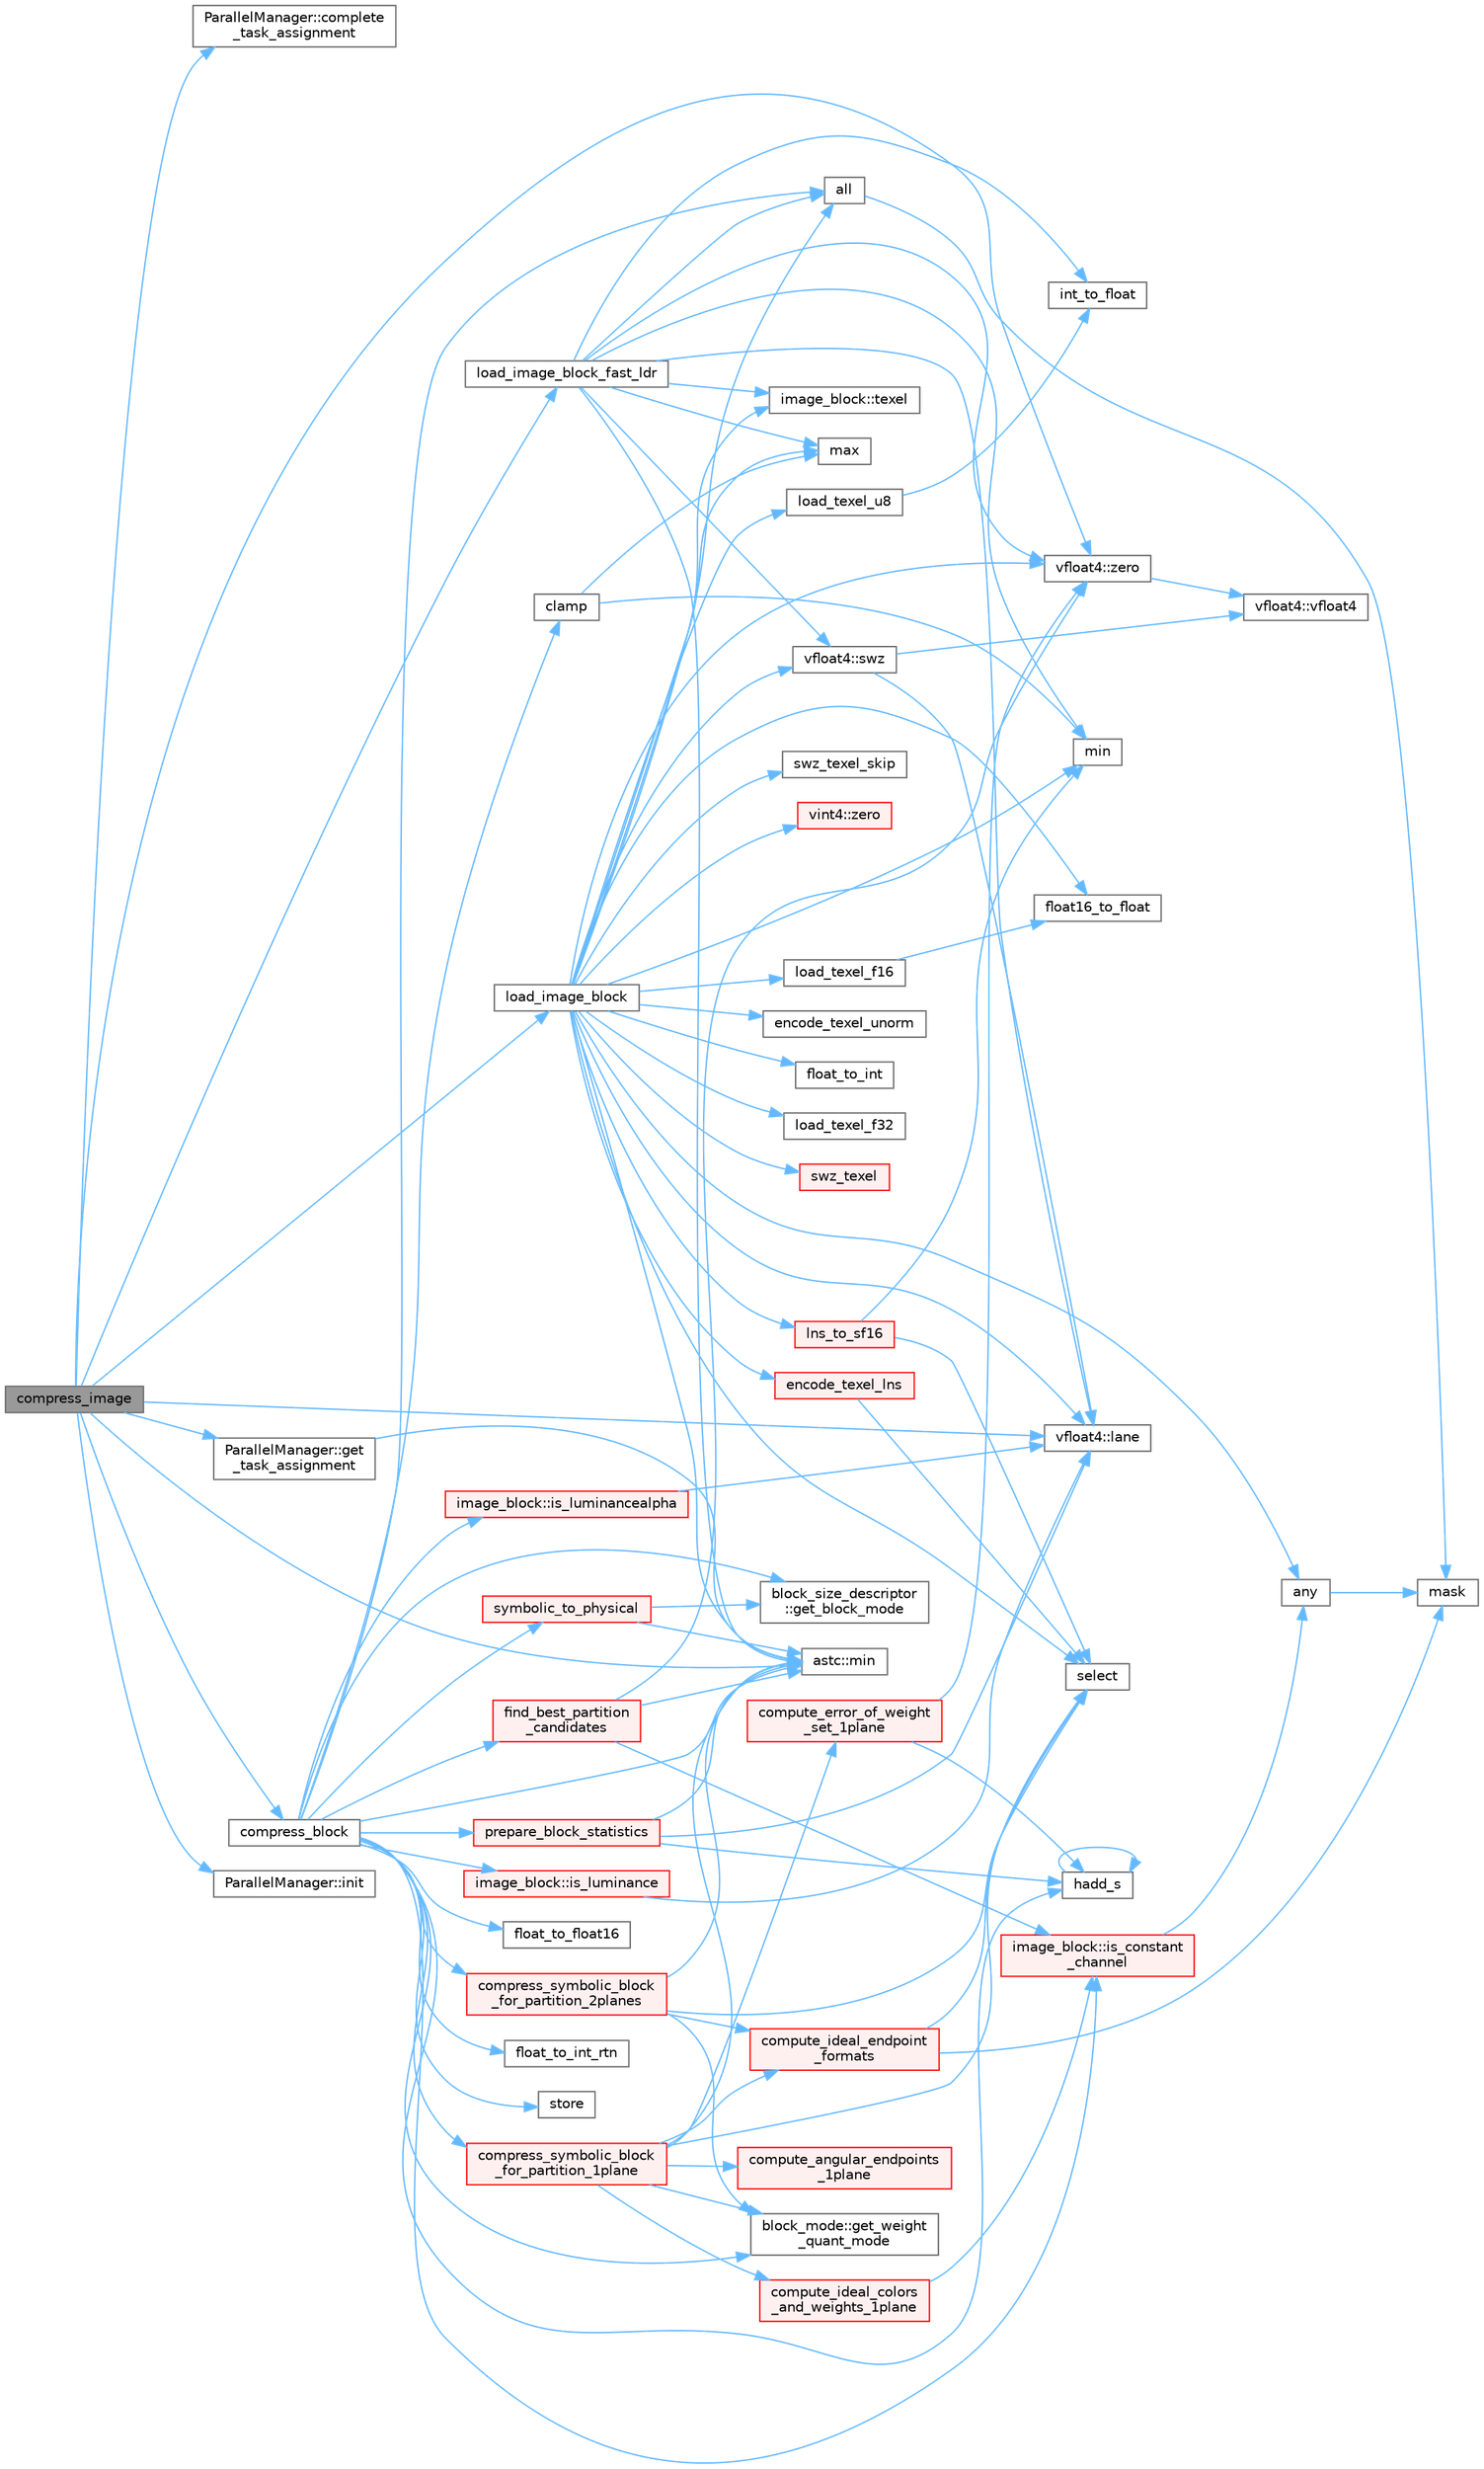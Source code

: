 digraph "compress_image"
{
 // LATEX_PDF_SIZE
  bgcolor="transparent";
  edge [fontname=Helvetica,fontsize=10,labelfontname=Helvetica,labelfontsize=10];
  node [fontname=Helvetica,fontsize=10,shape=box,height=0.2,width=0.4];
  rankdir="LR";
  Node1 [id="Node000001",label="compress_image",height=0.2,width=0.4,color="gray40", fillcolor="grey60", style="filled", fontcolor="black",tooltip="Compress an image, after any preflight has completed."];
  Node1 -> Node2 [id="edge1_Node000001_Node000002",color="steelblue1",style="solid",tooltip=" "];
  Node2 [id="Node000002",label="ParallelManager::complete\l_task_assignment",height=0.2,width=0.4,color="grey40", fillcolor="white", style="filled",URL="$class_parallel_manager.html#a5236e474ddffa7f805e425f1dc660d1c",tooltip="Complete a task assignment."];
  Node1 -> Node3 [id="edge2_Node000001_Node000003",color="steelblue1",style="solid",tooltip=" "];
  Node3 [id="Node000003",label="compress_block",height=0.2,width=0.4,color="grey40", fillcolor="white", style="filled",URL="$astcenc__compress__symbolic_8cpp.html#a579b9a2ceeecda2fb3abe63b8311df1c",tooltip="Compress an image block into a physical block."];
  Node3 -> Node4 [id="edge3_Node000003_Node000004",color="steelblue1",style="solid",tooltip=" "];
  Node4 [id="Node000004",label="all",height=0.2,width=0.4,color="grey40", fillcolor="white", style="filled",URL="$astcenc__vecmathlib__avx2__8_8h.html#ad93dff3341cbbeed568d4bd6dc4ef87c",tooltip="True if all lanes are enabled, false otherwise."];
  Node4 -> Node5 [id="edge4_Node000004_Node000005",color="steelblue1",style="solid",tooltip=" "];
  Node5 [id="Node000005",label="mask",height=0.2,width=0.4,color="grey40", fillcolor="white", style="filled",URL="$astcenc__vecmathlib__avx2__8_8h.html#ad922a3ed6098767968916265154b6f82",tooltip="Return a 8-bit mask code indicating mask status."];
  Node3 -> Node6 [id="edge5_Node000003_Node000006",color="steelblue1",style="solid",tooltip=" "];
  Node6 [id="Node000006",label="clamp",height=0.2,width=0.4,color="grey40", fillcolor="white", style="filled",URL="$astcenc__vecmathlib__avx2__8_8h.html#ae91c0bb0ebd82ed2a7fa7aa915f6e76e",tooltip="Return the clamped value between min and max."];
  Node6 -> Node7 [id="edge6_Node000006_Node000007",color="steelblue1",style="solid",tooltip=" "];
  Node7 [id="Node000007",label="max",height=0.2,width=0.4,color="grey40", fillcolor="white", style="filled",URL="$astcenc__vecmathlib__avx2__8_8h.html#aa162915c044e97cc1f6d630338761fd3",tooltip="Return the max vector of two vectors."];
  Node6 -> Node8 [id="edge7_Node000006_Node000008",color="steelblue1",style="solid",tooltip=" "];
  Node8 [id="Node000008",label="min",height=0.2,width=0.4,color="grey40", fillcolor="white", style="filled",URL="$astcenc__vecmathlib__avx2__8_8h.html#a165b3db4e7ced1551e1880a01a01150b",tooltip="Return the min vector of two vectors."];
  Node3 -> Node9 [id="edge8_Node000003_Node000009",color="steelblue1",style="solid",tooltip=" "];
  Node9 [id="Node000009",label="compress_symbolic_block\l_for_partition_1plane",height=0.2,width=0.4,color="red", fillcolor="#FFF0F0", style="filled",URL="$astcenc__compress__symbolic_8cpp.html#af5f518a15600c71922e69267dea2db99",tooltip="Compress a block using a chosen partitioning and 1 plane of weights."];
  Node9 -> Node10 [id="edge9_Node000009_Node000010",color="steelblue1",style="solid",tooltip=" "];
  Node10 [id="Node000010",label="compute_angular_endpoints\l_1plane",height=0.2,width=0.4,color="red", fillcolor="#FFF0F0", style="filled",URL="$astcenc__weight__align_8cpp.html#af1b151d02c3af92eb002dc7172111233",tooltip="Compute the angular endpoints for one plane for each block mode."];
  Node9 -> Node32 [id="edge10_Node000009_Node000032",color="steelblue1",style="solid",tooltip=" "];
  Node32 [id="Node000032",label="compute_error_of_weight\l_set_1plane",height=0.2,width=0.4,color="red", fillcolor="#FFF0F0", style="filled",URL="$astcenc__ideal__endpoints__and__weights_8cpp.html#aa4077e6408620eefddd42b7e159dc93c",tooltip="Compute the error of a decimated weight set for 1 plane."];
  Node32 -> Node37 [id="edge11_Node000032_Node000037",color="steelblue1",style="solid",tooltip=" "];
  Node37 [id="Node000037",label="hadd_s",height=0.2,width=0.4,color="grey40", fillcolor="white", style="filled",URL="$astcenc__vecmathlib__avx2__8_8h.html#aacd26478e4fe1f97a5d47e8adaacc898",tooltip="Return the horizontal sum of a vector."];
  Node37 -> Node37 [id="edge12_Node000037_Node000037",color="steelblue1",style="solid",tooltip=" "];
  Node32 -> Node22 [id="edge13_Node000032_Node000022",color="steelblue1",style="solid",tooltip=" "];
  Node22 [id="Node000022",label="vfloat4::zero",height=0.2,width=0.4,color="grey40", fillcolor="white", style="filled",URL="$structvfloat4.html#a04b5f338012dab6be0b2bd7910fcbcae",tooltip="Factory that returns a vector of zeros."];
  Node22 -> Node23 [id="edge14_Node000022_Node000023",color="steelblue1",style="solid",tooltip=" "];
  Node23 [id="Node000023",label="vfloat4::vfloat4",height=0.2,width=0.4,color="grey40", fillcolor="white", style="filled",URL="$structvfloat4.html#a9df51cb30b68d6d51ca607e64aa1ebf0",tooltip="Construct from zero-initialized value."];
  Node9 -> Node38 [id="edge15_Node000009_Node000038",color="steelblue1",style="solid",tooltip=" "];
  Node38 [id="Node000038",label="compute_ideal_colors\l_and_weights_1plane",height=0.2,width=0.4,color="red", fillcolor="#FFF0F0", style="filled",URL="$astcenc__ideal__endpoints__and__weights_8cpp.html#afa8cab65d4b6f0cbece52eec38aed523",tooltip="Compute ideal endpoint colors and weights for 1 plane of weights."];
  Node38 -> Node66 [id="edge16_Node000038_Node000066",color="steelblue1",style="solid",tooltip=" "];
  Node66 [id="Node000066",label="image_block::is_constant\l_channel",height=0.2,width=0.4,color="red", fillcolor="#FFF0F0", style="filled",URL="$structimage__block.html#ae3c0735355d378591db6cb7a011e381a",tooltip="Test if a single color channel is constant across the block."];
  Node66 -> Node67 [id="edge17_Node000066_Node000067",color="steelblue1",style="solid",tooltip=" "];
  Node67 [id="Node000067",label="any",height=0.2,width=0.4,color="grey40", fillcolor="white", style="filled",URL="$astcenc__vecmathlib__avx2__8_8h.html#a1fcb81537a701f246e75fa622c2dd8ee",tooltip="True if any lanes are enabled, false otherwise."];
  Node67 -> Node5 [id="edge18_Node000067_Node000005",color="steelblue1",style="solid",tooltip=" "];
  Node9 -> Node68 [id="edge19_Node000009_Node000068",color="steelblue1",style="solid",tooltip=" "];
  Node68 [id="Node000068",label="compute_ideal_endpoint\l_formats",height=0.2,width=0.4,color="red", fillcolor="#FFF0F0", style="filled",URL="$astcenc__pick__best__endpoint__format_8cpp.html#a81c7b68e8c7b82a5ff718f21bd4f3c35",tooltip="Identify, for each mode, which set of color endpoint produces the best result."];
  Node68 -> Node5 [id="edge20_Node000068_Node000005",color="steelblue1",style="solid",tooltip=" "];
  Node68 -> Node19 [id="edge21_Node000068_Node000019",color="steelblue1",style="solid",tooltip=" "];
  Node19 [id="Node000019",label="select",height=0.2,width=0.4,color="grey40", fillcolor="white", style="filled",URL="$astcenc__vecmathlib__avx2__8_8h.html#a844ab5b69b84569f033be33bf5fb9fbc",tooltip="Return lanes from b if cond is set, else a."];
  Node9 -> Node137 [id="edge22_Node000009_Node000137",color="steelblue1",style="solid",tooltip=" "];
  Node137 [id="Node000137",label="block_mode::get_weight\l_quant_mode",height=0.2,width=0.4,color="grey40", fillcolor="white", style="filled",URL="$structblock__mode.html#a760578093fb16da4932bc26d2d5c1837",tooltip="Get the weight quantization used by this block mode."];
  Node9 -> Node56 [id="edge23_Node000009_Node000056",color="steelblue1",style="solid",tooltip=" "];
  Node56 [id="Node000056",label="astc::min",height=0.2,width=0.4,color="grey40", fillcolor="white", style="filled",URL="$namespaceastc.html#af78c0d31374aa9923633a3a2abf8d738",tooltip="Return the minimum of two values."];
  Node9 -> Node19 [id="edge24_Node000009_Node000019",color="steelblue1",style="solid",tooltip=" "];
  Node3 -> Node175 [id="edge25_Node000003_Node000175",color="steelblue1",style="solid",tooltip=" "];
  Node175 [id="Node000175",label="compress_symbolic_block\l_for_partition_2planes",height=0.2,width=0.4,color="red", fillcolor="#FFF0F0", style="filled",URL="$astcenc__compress__symbolic_8cpp.html#af11a976c8ea386db054bef472ce0667c",tooltip="Compress a block using a chosen partitioning and 2 planes of weights."];
  Node175 -> Node68 [id="edge26_Node000175_Node000068",color="steelblue1",style="solid",tooltip=" "];
  Node175 -> Node137 [id="edge27_Node000175_Node000137",color="steelblue1",style="solid",tooltip=" "];
  Node175 -> Node56 [id="edge28_Node000175_Node000056",color="steelblue1",style="solid",tooltip=" "];
  Node175 -> Node19 [id="edge29_Node000175_Node000019",color="steelblue1",style="solid",tooltip=" "];
  Node3 -> Node187 [id="edge30_Node000003_Node000187",color="steelblue1",style="solid",tooltip=" "];
  Node187 [id="Node000187",label="find_best_partition\l_candidates",height=0.2,width=0.4,color="red", fillcolor="#FFF0F0", style="filled",URL="$astcenc__find__best__partitioning_8cpp.html#a7577b3047a3f9f0fe44fd579f5450630",tooltip="Find the best set of partitions to trial for a given block."];
  Node187 -> Node66 [id="edge31_Node000187_Node000066",color="steelblue1",style="solid",tooltip=" "];
  Node187 -> Node56 [id="edge32_Node000187_Node000056",color="steelblue1",style="solid",tooltip=" "];
  Node187 -> Node22 [id="edge33_Node000187_Node000022",color="steelblue1",style="solid",tooltip=" "];
  Node3 -> Node202 [id="edge34_Node000003_Node000202",color="steelblue1",style="solid",tooltip=" "];
  Node202 [id="Node000202",label="float_to_float16",height=0.2,width=0.4,color="grey40", fillcolor="white", style="filled",URL="$astcenc__vecmathlib__neon__4_8h.html#ae8701a3f44d7b99016d54c3d6ee27581",tooltip="Return a float16 value for a float vector, using round-to-nearest."];
  Node3 -> Node155 [id="edge35_Node000003_Node000155",color="steelblue1",style="solid",tooltip=" "];
  Node155 [id="Node000155",label="float_to_int_rtn",height=0.2,width=0.4,color="grey40", fillcolor="white", style="filled",URL="$astcenc__vecmathlib__avx2__8_8h.html#a598d6ea3ba27a788b12341a5263c7881",tooltip="Return a integer value for a float vector, using round-to-nearest."];
  Node3 -> Node101 [id="edge36_Node000003_Node000101",color="steelblue1",style="solid",tooltip=" "];
  Node101 [id="Node000101",label="block_size_descriptor\l::get_block_mode",height=0.2,width=0.4,color="grey40", fillcolor="white", style="filled",URL="$structblock__size__descriptor.html#a13608eb55e48c96b6243f4830278ebf3",tooltip="Get the block mode structure for index block_mode."];
  Node3 -> Node137 [id="edge37_Node000003_Node000137",color="steelblue1",style="solid",tooltip=" "];
  Node3 -> Node37 [id="edge38_Node000003_Node000037",color="steelblue1",style="solid",tooltip=" "];
  Node3 -> Node66 [id="edge39_Node000003_Node000066",color="steelblue1",style="solid",tooltip=" "];
  Node3 -> Node81 [id="edge40_Node000003_Node000081",color="steelblue1",style="solid",tooltip=" "];
  Node81 [id="Node000081",label="image_block::is_luminance",height=0.2,width=0.4,color="red", fillcolor="#FFF0F0", style="filled",URL="$structimage__block.html#ac3e154e58086017c6e405b8cc7e52c9f",tooltip="Test if this block is a luminance block with constant 1.0 alpha."];
  Node81 -> Node28 [id="edge41_Node000081_Node000028",color="steelblue1",style="solid",tooltip=" "];
  Node28 [id="Node000028",label="vfloat4::lane",height=0.2,width=0.4,color="grey40", fillcolor="white", style="filled",URL="$structvfloat4.html#a04462a7815432c6bc3ce1b5e5d11e4fc",tooltip="Get the scalar value of a single lane."];
  Node3 -> Node203 [id="edge42_Node000003_Node000203",color="steelblue1",style="solid",tooltip=" "];
  Node203 [id="Node000203",label="image_block::is_luminancealpha",height=0.2,width=0.4,color="red", fillcolor="#FFF0F0", style="filled",URL="$structimage__block.html#aa7f3d29c2f755e47a887d090c5997880",tooltip="Test if this block is a luminance block with variable alpha."];
  Node203 -> Node28 [id="edge43_Node000203_Node000028",color="steelblue1",style="solid",tooltip=" "];
  Node3 -> Node56 [id="edge44_Node000003_Node000056",color="steelblue1",style="solid",tooltip=" "];
  Node3 -> Node204 [id="edge45_Node000003_Node000204",color="steelblue1",style="solid",tooltip=" "];
  Node204 [id="Node000204",label="prepare_block_statistics",height=0.2,width=0.4,color="red", fillcolor="#FFF0F0", style="filled",URL="$astcenc__compress__symbolic_8cpp.html#a6ac5bc5977155d0c8433492cd1985ce6",tooltip="Determine the lowest cross-channel correlation factor."];
  Node204 -> Node37 [id="edge46_Node000204_Node000037",color="steelblue1",style="solid",tooltip=" "];
  Node204 -> Node28 [id="edge47_Node000204_Node000028",color="steelblue1",style="solid",tooltip=" "];
  Node204 -> Node56 [id="edge48_Node000204_Node000056",color="steelblue1",style="solid",tooltip=" "];
  Node3 -> Node132 [id="edge49_Node000003_Node000132",color="steelblue1",style="solid",tooltip=" "];
  Node132 [id="Node000132",label="store",height=0.2,width=0.4,color="grey40", fillcolor="white", style="filled",URL="$astcenc__vecmathlib__avx2__8_8h.html#a61add2970baac5cf6b04177472ae1ed1",tooltip="Store a vector to an unaligned memory address."];
  Node3 -> Node206 [id="edge50_Node000003_Node000206",color="steelblue1",style="solid",tooltip=" "];
  Node206 [id="Node000206",label="symbolic_to_physical",height=0.2,width=0.4,color="red", fillcolor="#FFF0F0", style="filled",URL="$astcenc__symbolic__physical_8cpp.html#af7b1f1696c0ee5cbfd6f2546fa400011",tooltip="Convert a symbolic representation into a binary physical encoding."];
  Node206 -> Node101 [id="edge51_Node000206_Node000101",color="steelblue1",style="solid",tooltip=" "];
  Node206 -> Node56 [id="edge52_Node000206_Node000056",color="steelblue1",style="solid",tooltip=" "];
  Node1 -> Node213 [id="edge53_Node000001_Node000213",color="steelblue1",style="solid",tooltip=" "];
  Node213 [id="Node000213",label="ParallelManager::get\l_task_assignment",height=0.2,width=0.4,color="grey40", fillcolor="white", style="filled",URL="$class_parallel_manager.html#ae0bb955f3fa52427590633355f0da01c",tooltip="Request a task assignment."];
  Node213 -> Node56 [id="edge54_Node000213_Node000056",color="steelblue1",style="solid",tooltip=" "];
  Node1 -> Node214 [id="edge55_Node000001_Node000214",color="steelblue1",style="solid",tooltip=" "];
  Node214 [id="Node000214",label="ParallelManager::init",height=0.2,width=0.4,color="grey40", fillcolor="white", style="filled",URL="$class_parallel_manager.html#af5c7b0a9139c6f1709ead3f135f0a861",tooltip="Trigger the pipeline stage init step."];
  Node1 -> Node28 [id="edge56_Node000001_Node000028",color="steelblue1",style="solid",tooltip=" "];
  Node1 -> Node215 [id="edge57_Node000001_Node000215",color="steelblue1",style="solid",tooltip=" "];
  Node215 [id="Node000215",label="load_image_block",height=0.2,width=0.4,color="grey40", fillcolor="white", style="filled",URL="$astcenc__image_8cpp.html#ac38601dc2481e26c57906255523f7262",tooltip="Load a single image block from the input image."];
  Node215 -> Node4 [id="edge58_Node000215_Node000004",color="steelblue1",style="solid",tooltip=" "];
  Node215 -> Node67 [id="edge59_Node000215_Node000067",color="steelblue1",style="solid",tooltip=" "];
  Node215 -> Node216 [id="edge60_Node000215_Node000216",color="steelblue1",style="solid",tooltip=" "];
  Node216 [id="Node000216",label="encode_texel_lns",height=0.2,width=0.4,color="red", fillcolor="#FFF0F0", style="filled",URL="$astcenc__image_8cpp.html#ab1928a8877d97e7fca94c20dff6d3326",tooltip="Encode a texel that includes at least some HDR LNS texels."];
  Node216 -> Node19 [id="edge61_Node000216_Node000019",color="steelblue1",style="solid",tooltip=" "];
  Node215 -> Node219 [id="edge62_Node000215_Node000219",color="steelblue1",style="solid",tooltip=" "];
  Node219 [id="Node000219",label="encode_texel_unorm",height=0.2,width=0.4,color="grey40", fillcolor="white", style="filled",URL="$astcenc__image_8cpp.html#a94c9a0ba5f46a781280e3d102b1c9179",tooltip="Encode a texel that is entirely LDR linear."];
  Node215 -> Node220 [id="edge63_Node000215_Node000220",color="steelblue1",style="solid",tooltip=" "];
  Node220 [id="Node000220",label="float16_to_float",height=0.2,width=0.4,color="grey40", fillcolor="white", style="filled",URL="$astcenc__vecmathlib__neon__4_8h.html#afd7aa2069bdf377067c3abaca1256432",tooltip="Return a float value for a float16 vector."];
  Node215 -> Node25 [id="edge64_Node000215_Node000025",color="steelblue1",style="solid",tooltip=" "];
  Node25 [id="Node000025",label="float_to_int",height=0.2,width=0.4,color="grey40", fillcolor="white", style="filled",URL="$astcenc__vecmathlib__avx2__8_8h.html#afdaab5e0b4a39a5dd28fb5b40642e57d",tooltip="Return a integer value for a float vector, using truncation."];
  Node215 -> Node28 [id="edge65_Node000215_Node000028",color="steelblue1",style="solid",tooltip=" "];
  Node215 -> Node221 [id="edge66_Node000215_Node000221",color="steelblue1",style="solid",tooltip=" "];
  Node221 [id="Node000221",label="lns_to_sf16",height=0.2,width=0.4,color="red", fillcolor="#FFF0F0", style="filled",URL="$astcenc__vecmathlib_8h.html#aa1ab2044e5354115ee71324e30fba1ed",tooltip="Convert 16-bit LNS to float16."];
  Node221 -> Node8 [id="edge67_Node000221_Node000008",color="steelblue1",style="solid",tooltip=" "];
  Node221 -> Node19 [id="edge68_Node000221_Node000019",color="steelblue1",style="solid",tooltip=" "];
  Node215 -> Node222 [id="edge69_Node000215_Node000222",color="steelblue1",style="solid",tooltip=" "];
  Node222 [id="Node000222",label="load_texel_f16",height=0.2,width=0.4,color="grey40", fillcolor="white", style="filled",URL="$astcenc__image_8cpp.html#ad2ea4a92f4b88093986f54423a11d6a5",tooltip="Load a 16-bit fp16 texel from a data array."];
  Node222 -> Node220 [id="edge70_Node000222_Node000220",color="steelblue1",style="solid",tooltip=" "];
  Node215 -> Node223 [id="edge71_Node000215_Node000223",color="steelblue1",style="solid",tooltip=" "];
  Node223 [id="Node000223",label="load_texel_f32",height=0.2,width=0.4,color="grey40", fillcolor="white", style="filled",URL="$astcenc__image_8cpp.html#a8d442e093c3f3dc33123fa3ecbe6dece",tooltip="Load a 32-bit float texel from a data array."];
  Node215 -> Node224 [id="edge72_Node000215_Node000224",color="steelblue1",style="solid",tooltip=" "];
  Node224 [id="Node000224",label="load_texel_u8",height=0.2,width=0.4,color="grey40", fillcolor="white", style="filled",URL="$astcenc__image_8cpp.html#a3308fe6e3772f49620b4b20258e7a28c",tooltip="Load a 8-bit UNORM texel from a data array."];
  Node224 -> Node95 [id="edge73_Node000224_Node000095",color="steelblue1",style="solid",tooltip=" "];
  Node95 [id="Node000095",label="int_to_float",height=0.2,width=0.4,color="grey40", fillcolor="white", style="filled",URL="$astcenc__vecmathlib__avx2__8_8h.html#a3a2ce0fb403294db7fe126a6b3e87ab7",tooltip="Return a float value for an integer vector."];
  Node215 -> Node7 [id="edge74_Node000215_Node000007",color="steelblue1",style="solid",tooltip=" "];
  Node215 -> Node56 [id="edge75_Node000215_Node000056",color="steelblue1",style="solid",tooltip=" "];
  Node215 -> Node8 [id="edge76_Node000215_Node000008",color="steelblue1",style="solid",tooltip=" "];
  Node215 -> Node19 [id="edge77_Node000215_Node000019",color="steelblue1",style="solid",tooltip=" "];
  Node215 -> Node47 [id="edge78_Node000215_Node000047",color="steelblue1",style="solid",tooltip=" "];
  Node47 [id="Node000047",label="vfloat4::swz",height=0.2,width=0.4,color="grey40", fillcolor="white", style="filled",URL="$structvfloat4.html#a0a3e390831722cc8e54f29155699f3a5",tooltip="Return a swizzled float 2."];
  Node47 -> Node28 [id="edge79_Node000047_Node000028",color="steelblue1",style="solid",tooltip=" "];
  Node47 -> Node23 [id="edge80_Node000047_Node000023",color="steelblue1",style="solid",tooltip=" "];
  Node215 -> Node225 [id="edge81_Node000215_Node000225",color="steelblue1",style="solid",tooltip=" "];
  Node225 [id="Node000225",label="swz_texel",height=0.2,width=0.4,color="red", fillcolor="#FFF0F0", style="filled",URL="$astcenc__image_8cpp.html#ae572e9ecb56b0cc2f5eba2a767010c33",tooltip="Swizzle a texel into a new arrangement."];
  Node215 -> Node226 [id="edge82_Node000215_Node000226",color="steelblue1",style="solid",tooltip=" "];
  Node226 [id="Node000226",label="swz_texel_skip",height=0.2,width=0.4,color="grey40", fillcolor="white", style="filled",URL="$astcenc__image_8cpp.html#a358236c706b6ba8cf35879bfdf56ab67",tooltip="Dummy no-op swizzle function."];
  Node215 -> Node63 [id="edge83_Node000215_Node000063",color="steelblue1",style="solid",tooltip=" "];
  Node63 [id="Node000063",label="image_block::texel",height=0.2,width=0.4,color="grey40", fillcolor="white", style="filled",URL="$structimage__block.html#af99de7d75e1e380b31d70d131509caa9",tooltip="Get an RGBA texel value from the data."];
  Node215 -> Node22 [id="edge84_Node000215_Node000022",color="steelblue1",style="solid",tooltip=" "];
  Node215 -> Node125 [id="edge85_Node000215_Node000125",color="steelblue1",style="solid",tooltip=" "];
  Node125 [id="Node000125",label="vint4::zero",height=0.2,width=0.4,color="red", fillcolor="#FFF0F0", style="filled",URL="$structvint4.html#a9dfa1c40a3c4dbc0858567dc629a80b8",tooltip="Factory that returns a vector of zeros."];
  Node1 -> Node227 [id="edge86_Node000001_Node000227",color="steelblue1",style="solid",tooltip=" "];
  Node227 [id="Node000227",label="load_image_block_fast_ldr",height=0.2,width=0.4,color="grey40", fillcolor="white", style="filled",URL="$astcenc__image_8cpp.html#a04e3f01eb10a8a494e1d07b39c496bde",tooltip="Load a single image block from the input image."];
  Node227 -> Node4 [id="edge87_Node000227_Node000004",color="steelblue1",style="solid",tooltip=" "];
  Node227 -> Node95 [id="edge88_Node000227_Node000095",color="steelblue1",style="solid",tooltip=" "];
  Node227 -> Node28 [id="edge89_Node000227_Node000028",color="steelblue1",style="solid",tooltip=" "];
  Node227 -> Node7 [id="edge90_Node000227_Node000007",color="steelblue1",style="solid",tooltip=" "];
  Node227 -> Node56 [id="edge91_Node000227_Node000056",color="steelblue1",style="solid",tooltip=" "];
  Node227 -> Node8 [id="edge92_Node000227_Node000008",color="steelblue1",style="solid",tooltip=" "];
  Node227 -> Node47 [id="edge93_Node000227_Node000047",color="steelblue1",style="solid",tooltip=" "];
  Node227 -> Node63 [id="edge94_Node000227_Node000063",color="steelblue1",style="solid",tooltip=" "];
  Node227 -> Node22 [id="edge95_Node000227_Node000022",color="steelblue1",style="solid",tooltip=" "];
  Node1 -> Node56 [id="edge96_Node000001_Node000056",color="steelblue1",style="solid",tooltip=" "];
  Node1 -> Node22 [id="edge97_Node000001_Node000022",color="steelblue1",style="solid",tooltip=" "];
}
